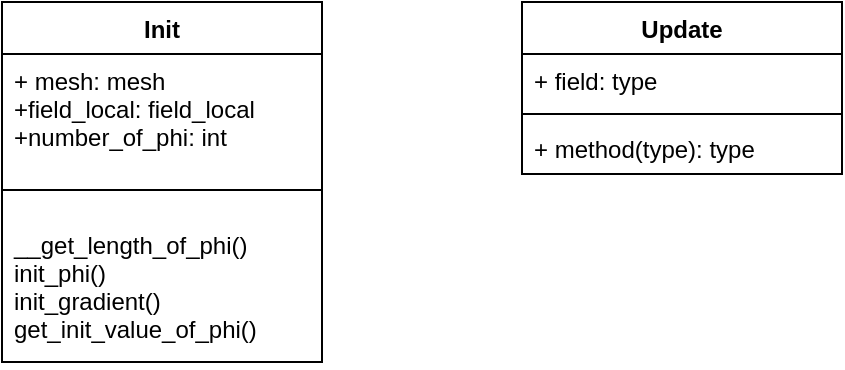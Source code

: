 <mxfile version="12.9.6" type="github"><diagram id="nytK47nCUXCRf1Z7fBuW" name="Page-1"><mxGraphModel dx="728" dy="394" grid="1" gridSize="10" guides="1" tooltips="1" connect="1" arrows="1" fold="1" page="1" pageScale="1" pageWidth="827" pageHeight="1169" math="0" shadow="0"><root><mxCell id="0"/><mxCell id="1" parent="0"/><mxCell id="_XpDlIiJJvxmmyCioq0G-1" value="Init" style="swimlane;fontStyle=1;align=center;verticalAlign=top;childLayout=stackLayout;horizontal=1;startSize=26;horizontalStack=0;resizeParent=1;resizeParentMax=0;resizeLast=0;collapsible=1;marginBottom=0;" vertex="1" parent="1"><mxGeometry x="120" y="90" width="160" height="180" as="geometry"/></mxCell><mxCell id="_XpDlIiJJvxmmyCioq0G-2" value="+ mesh: mesh&#10;+field_local: field_local&#10;+number_of_phi: int" style="text;strokeColor=none;fillColor=none;align=left;verticalAlign=top;spacingLeft=4;spacingRight=4;overflow=hidden;rotatable=0;points=[[0,0.5],[1,0.5]];portConstraint=eastwest;" vertex="1" parent="_XpDlIiJJvxmmyCioq0G-1"><mxGeometry y="26" width="160" height="54" as="geometry"/></mxCell><mxCell id="_XpDlIiJJvxmmyCioq0G-3" value="" style="line;strokeWidth=1;fillColor=none;align=left;verticalAlign=middle;spacingTop=-1;spacingLeft=3;spacingRight=3;rotatable=0;labelPosition=right;points=[];portConstraint=eastwest;" vertex="1" parent="_XpDlIiJJvxmmyCioq0G-1"><mxGeometry y="80" width="160" height="28" as="geometry"/></mxCell><mxCell id="_XpDlIiJJvxmmyCioq0G-4" value="__get_length_of_phi()&#10;init_phi()&#10;init_gradient()&#10;get_init_value_of_phi()" style="text;strokeColor=none;fillColor=none;align=left;verticalAlign=top;spacingLeft=4;spacingRight=4;overflow=hidden;rotatable=0;points=[[0,0.5],[1,0.5]];portConstraint=eastwest;" vertex="1" parent="_XpDlIiJJvxmmyCioq0G-1"><mxGeometry y="108" width="160" height="72" as="geometry"/></mxCell><mxCell id="_XpDlIiJJvxmmyCioq0G-5" value="Update" style="swimlane;fontStyle=1;align=center;verticalAlign=top;childLayout=stackLayout;horizontal=1;startSize=26;horizontalStack=0;resizeParent=1;resizeParentMax=0;resizeLast=0;collapsible=1;marginBottom=0;" vertex="1" parent="1"><mxGeometry x="380" y="90" width="160" height="86" as="geometry"/></mxCell><mxCell id="_XpDlIiJJvxmmyCioq0G-6" value="+ field: type" style="text;strokeColor=none;fillColor=none;align=left;verticalAlign=top;spacingLeft=4;spacingRight=4;overflow=hidden;rotatable=0;points=[[0,0.5],[1,0.5]];portConstraint=eastwest;" vertex="1" parent="_XpDlIiJJvxmmyCioq0G-5"><mxGeometry y="26" width="160" height="26" as="geometry"/></mxCell><mxCell id="_XpDlIiJJvxmmyCioq0G-7" value="" style="line;strokeWidth=1;fillColor=none;align=left;verticalAlign=middle;spacingTop=-1;spacingLeft=3;spacingRight=3;rotatable=0;labelPosition=right;points=[];portConstraint=eastwest;" vertex="1" parent="_XpDlIiJJvxmmyCioq0G-5"><mxGeometry y="52" width="160" height="8" as="geometry"/></mxCell><mxCell id="_XpDlIiJJvxmmyCioq0G-8" value="+ method(type): type" style="text;strokeColor=none;fillColor=none;align=left;verticalAlign=top;spacingLeft=4;spacingRight=4;overflow=hidden;rotatable=0;points=[[0,0.5],[1,0.5]];portConstraint=eastwest;" vertex="1" parent="_XpDlIiJJvxmmyCioq0G-5"><mxGeometry y="60" width="160" height="26" as="geometry"/></mxCell></root></mxGraphModel></diagram></mxfile>